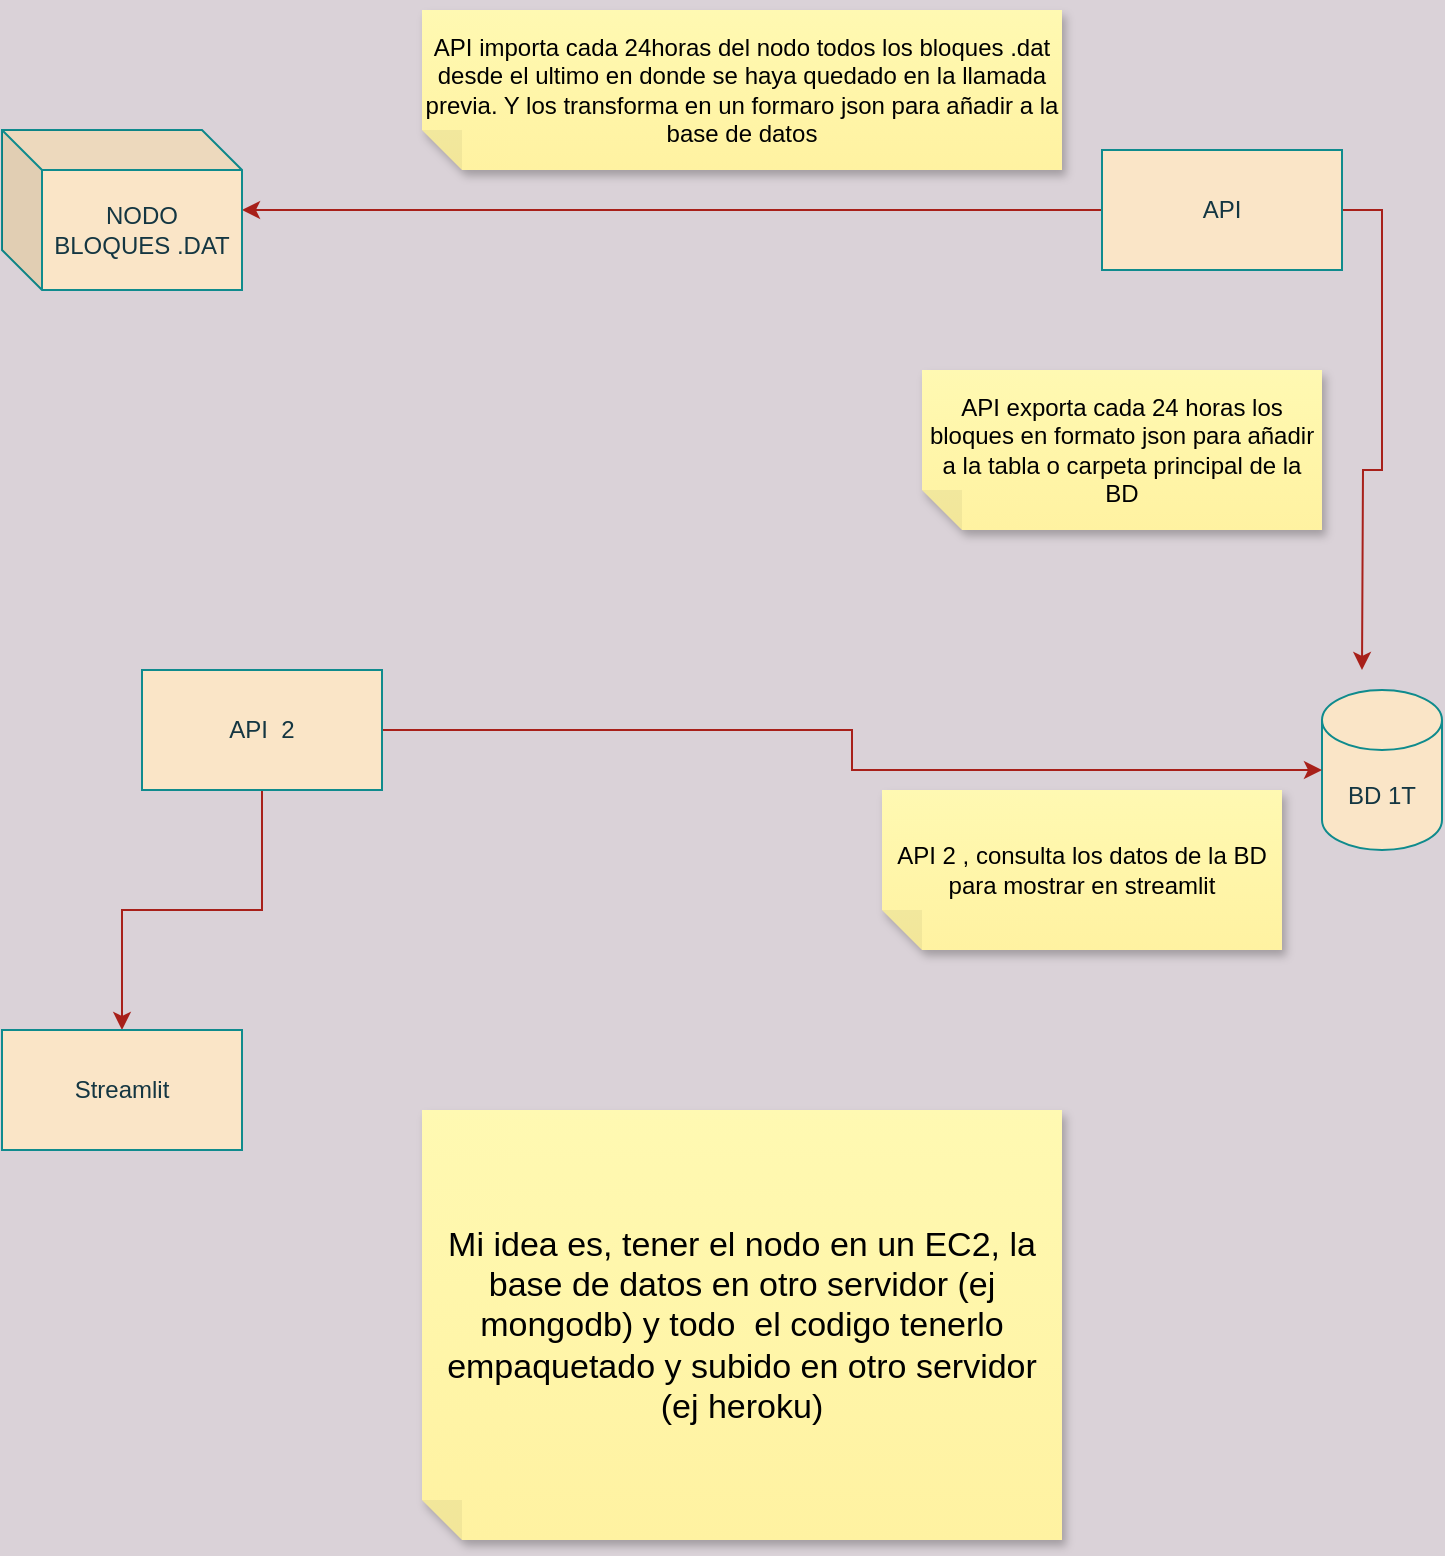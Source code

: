 <mxfile version="20.7.3" type="github">
  <diagram id="WNtNO6ih7kzcM9C3CqSP" name="Página-1">
    <mxGraphModel dx="1434" dy="756" grid="1" gridSize="10" guides="1" tooltips="1" connect="1" arrows="1" fold="1" page="1" pageScale="1" pageWidth="827" pageHeight="1169" background="#DAD2D8" math="0" shadow="0">
      <root>
        <mxCell id="0" />
        <mxCell id="1" parent="0" />
        <mxCell id="2xYd1RtEskTdpCteiKWY-2" value="BD 1T" style="shape=cylinder3;whiteSpace=wrap;html=1;boundedLbl=1;backgroundOutline=1;size=15;strokeColor=#0F8B8D;fontColor=#143642;fillColor=#FAE5C7;" parent="1" vertex="1">
          <mxGeometry x="720" y="360" width="60" height="80" as="geometry" />
        </mxCell>
        <mxCell id="2xYd1RtEskTdpCteiKWY-7" style="edgeStyle=orthogonalEdgeStyle;rounded=0;orthogonalLoop=1;jettySize=auto;html=1;strokeColor=#A8201A;fontColor=#143642;fillColor=#FAE5C7;" parent="1" source="2xYd1RtEskTdpCteiKWY-5" target="2xYd1RtEskTdpCteiKWY-6" edge="1">
          <mxGeometry relative="1" as="geometry" />
        </mxCell>
        <mxCell id="2xYd1RtEskTdpCteiKWY-10" style="edgeStyle=orthogonalEdgeStyle;rounded=0;orthogonalLoop=1;jettySize=auto;html=1;strokeColor=#A8201A;fontColor=#143642;fillColor=#FAE5C7;" parent="1" source="2xYd1RtEskTdpCteiKWY-5" edge="1">
          <mxGeometry relative="1" as="geometry">
            <mxPoint x="740" y="350" as="targetPoint" />
          </mxGeometry>
        </mxCell>
        <mxCell id="2xYd1RtEskTdpCteiKWY-5" value="API" style="rounded=0;whiteSpace=wrap;html=1;strokeColor=#0F8B8D;fontColor=#143642;fillColor=#FAE5C7;" parent="1" vertex="1">
          <mxGeometry x="610" y="90" width="120" height="60" as="geometry" />
        </mxCell>
        <mxCell id="2xYd1RtEskTdpCteiKWY-6" value="NODO&lt;br&gt;BLOQUES .DAT" style="shape=cube;whiteSpace=wrap;html=1;boundedLbl=1;backgroundOutline=1;darkOpacity=0.05;darkOpacity2=0.1;strokeColor=#0F8B8D;fontColor=#143642;fillColor=#FAE5C7;" parent="1" vertex="1">
          <mxGeometry x="60" y="80" width="120" height="80" as="geometry" />
        </mxCell>
        <mxCell id="2xYd1RtEskTdpCteiKWY-8" value="API importa cada 24horas del nodo todos los bloques .dat desde el ultimo en donde se haya quedado en la llamada previa. Y los transforma en un formaro json para añadir a la base de datos" style="shape=note;whiteSpace=wrap;html=1;backgroundOutline=1;fontColor=#000000;darkOpacity=0.05;fillColor=#FFF9B2;strokeColor=none;fillStyle=solid;direction=west;gradientDirection=north;gradientColor=#FFF2A1;shadow=1;size=20;pointerEvents=1;" parent="1" vertex="1">
          <mxGeometry x="270" y="20" width="320" height="80" as="geometry" />
        </mxCell>
        <mxCell id="2xYd1RtEskTdpCteiKWY-11" value="API exporta cada 24 horas los bloques en formato json para añadir a la tabla o carpeta principal de la BD" style="shape=note;whiteSpace=wrap;html=1;backgroundOutline=1;fontColor=#000000;darkOpacity=0.05;fillColor=#FFF9B2;strokeColor=none;fillStyle=solid;direction=west;gradientDirection=north;gradientColor=#FFF2A1;shadow=1;size=20;pointerEvents=1;" parent="1" vertex="1">
          <mxGeometry x="520" y="200" width="200" height="80" as="geometry" />
        </mxCell>
        <mxCell id="2xYd1RtEskTdpCteiKWY-16" style="edgeStyle=orthogonalEdgeStyle;rounded=0;orthogonalLoop=1;jettySize=auto;html=1;strokeColor=#A8201A;fontColor=#143642;fillColor=#FAE5C7;" parent="1" source="2xYd1RtEskTdpCteiKWY-12" target="2xYd1RtEskTdpCteiKWY-2" edge="1">
          <mxGeometry relative="1" as="geometry" />
        </mxCell>
        <mxCell id="2xYd1RtEskTdpCteiKWY-18" style="edgeStyle=orthogonalEdgeStyle;rounded=0;orthogonalLoop=1;jettySize=auto;html=1;strokeColor=#A8201A;fontColor=#143642;fillColor=#FAE5C7;" parent="1" source="2xYd1RtEskTdpCteiKWY-12" target="2xYd1RtEskTdpCteiKWY-17" edge="1">
          <mxGeometry relative="1" as="geometry" />
        </mxCell>
        <mxCell id="2xYd1RtEskTdpCteiKWY-12" value="API&amp;nbsp; 2" style="rounded=0;whiteSpace=wrap;html=1;strokeColor=#0F8B8D;fontColor=#143642;fillColor=#FAE5C7;" parent="1" vertex="1">
          <mxGeometry x="130" y="350" width="120" height="60" as="geometry" />
        </mxCell>
        <mxCell id="2xYd1RtEskTdpCteiKWY-15" value="API 2 , consulta los datos de la BD para mostrar en streamlit" style="shape=note;whiteSpace=wrap;html=1;backgroundOutline=1;fontColor=#000000;darkOpacity=0.05;fillColor=#FFF9B2;strokeColor=none;fillStyle=solid;direction=west;gradientDirection=north;gradientColor=#FFF2A1;shadow=1;size=20;pointerEvents=1;" parent="1" vertex="1">
          <mxGeometry x="500" y="410" width="200" height="80" as="geometry" />
        </mxCell>
        <mxCell id="2xYd1RtEskTdpCteiKWY-17" value="Streamlit" style="rounded=0;whiteSpace=wrap;html=1;strokeColor=#0F8B8D;fontColor=#143642;fillColor=#FAE5C7;" parent="1" vertex="1">
          <mxGeometry x="60" y="530" width="120" height="60" as="geometry" />
        </mxCell>
        <mxCell id="gki17qNOlu-3rxds-_at-1" value="&lt;font style=&quot;font-size: 17px;&quot;&gt;Mi idea es, tener el nodo en un EC2, la base de datos en otro servidor (ej mongodb) y todo&amp;nbsp; el codigo tenerlo empaquetado y subido en otro servidor (ej heroku)&lt;/font&gt;" style="shape=note;whiteSpace=wrap;html=1;backgroundOutline=1;fontColor=#000000;darkOpacity=0.05;fillColor=#FFF9B2;strokeColor=none;fillStyle=solid;direction=west;gradientDirection=north;gradientColor=#FFF2A1;shadow=1;size=20;pointerEvents=1;" vertex="1" parent="1">
          <mxGeometry x="270" y="570" width="320" height="215" as="geometry" />
        </mxCell>
      </root>
    </mxGraphModel>
  </diagram>
</mxfile>
